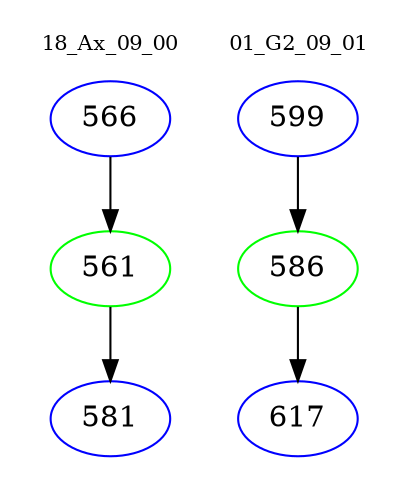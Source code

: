 digraph{
subgraph cluster_0 {
color = white
label = "18_Ax_09_00";
fontsize=10;
T0_566 [label="566", color="blue"]
T0_566 -> T0_561 [color="black"]
T0_561 [label="561", color="green"]
T0_561 -> T0_581 [color="black"]
T0_581 [label="581", color="blue"]
}
subgraph cluster_1 {
color = white
label = "01_G2_09_01";
fontsize=10;
T1_599 [label="599", color="blue"]
T1_599 -> T1_586 [color="black"]
T1_586 [label="586", color="green"]
T1_586 -> T1_617 [color="black"]
T1_617 [label="617", color="blue"]
}
}
